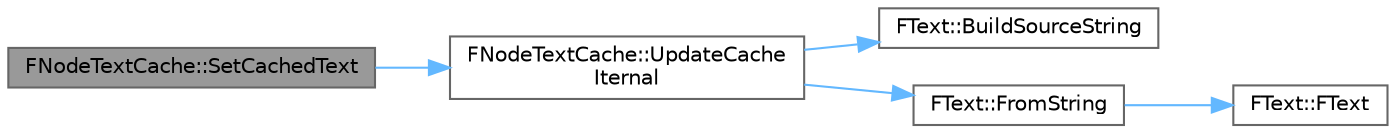 digraph "FNodeTextCache::SetCachedText"
{
 // INTERACTIVE_SVG=YES
 // LATEX_PDF_SIZE
  bgcolor="transparent";
  edge [fontname=Helvetica,fontsize=10,labelfontname=Helvetica,labelfontsize=10];
  node [fontname=Helvetica,fontsize=10,shape=box,height=0.2,width=0.4];
  rankdir="LR";
  Node1 [id="Node000001",label="FNodeTextCache::SetCachedText",height=0.2,width=0.4,color="gray40", fillcolor="grey60", style="filled", fontcolor="black",tooltip="Checks if the title is out of date."];
  Node1 -> Node2 [id="edge1_Node000001_Node000002",color="steelblue1",style="solid",tooltip=" "];
  Node2 [id="Node000002",label="FNodeTextCache::UpdateCache\lIternal",height=0.2,width=0.4,color="grey40", fillcolor="white", style="filled",URL="$d2/d69/structFNodeTextCache.html#a2c837ac42d1998549b491bae837c700f",tooltip="Helper to lookup from the GConfig the correct ini setting for displaying node and pin titles localize..."];
  Node2 -> Node3 [id="edge2_Node000002_Node000003",color="steelblue1",style="solid",tooltip=" "];
  Node3 [id="Node000003",label="FText::BuildSourceString",height=0.2,width=0.4,color="grey40", fillcolor="white", style="filled",URL="$d0/dcb/classFText.html#ac470b5c6ee161458475b5600bc7145f5",tooltip="Deep build of the source string for this FText, climbing the history hierarchy."];
  Node2 -> Node4 [id="edge3_Node000002_Node000004",color="steelblue1",style="solid",tooltip=" "];
  Node4 [id="Node000004",label="FText::FromString",height=0.2,width=0.4,color="grey40", fillcolor="white", style="filled",URL="$d0/dcb/classFText.html#af6cbe7498fdc624e1e3188326c9be5a5",tooltip="Generate an FText representing the passed in string."];
  Node4 -> Node5 [id="edge4_Node000004_Node000005",color="steelblue1",style="solid",tooltip=" "];
  Node5 [id="Node000005",label="FText::FText",height=0.2,width=0.4,color="grey40", fillcolor="white", style="filled",URL="$d0/dcb/classFText.html#aed2543585ee29658b23f660d8108334c",tooltip=" "];
}
